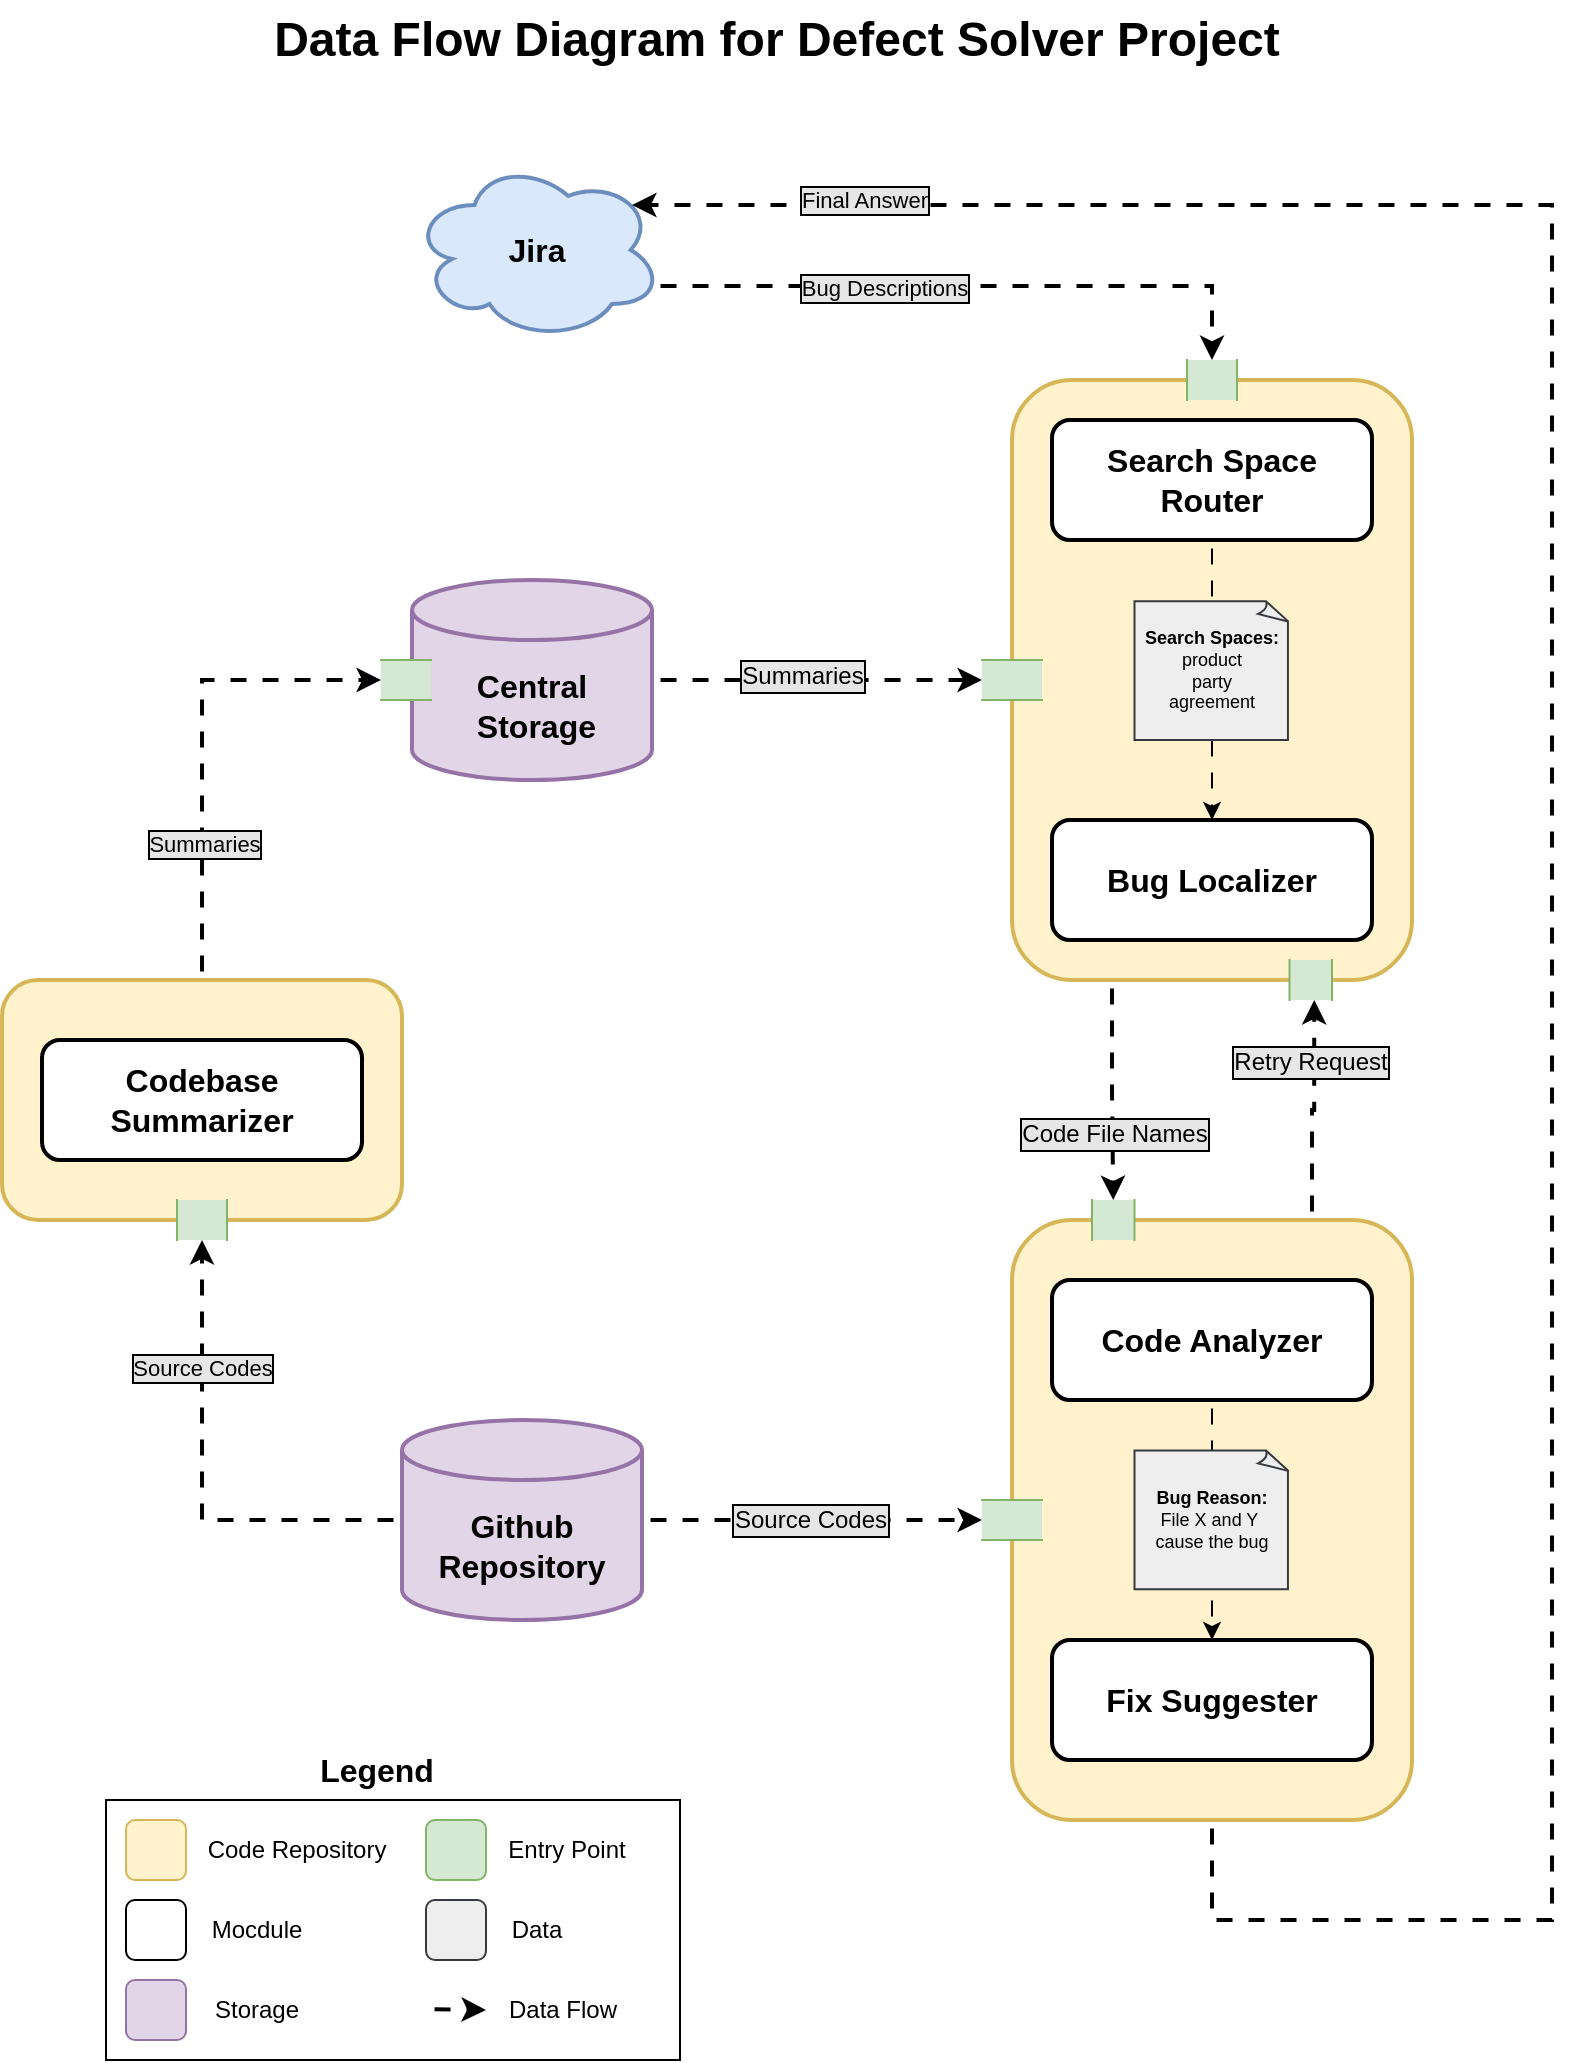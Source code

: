 <mxfile version="28.0.6">
  <diagram name="high-level" id="8rhoOqw4lAW-YxbNaO4g">
    <mxGraphModel dx="1507" dy="681" grid="1" gridSize="10" guides="1" tooltips="1" connect="1" arrows="1" fold="1" page="1" pageScale="1" pageWidth="850" pageHeight="1100" math="0" shadow="0">
      <root>
        <mxCell id="0" />
        <mxCell id="1" parent="0" />
        <mxCell id="7PWmq4WOUG5EYxaoeOnH-63" style="edgeStyle=orthogonalEdgeStyle;rounded=0;orthogonalLoop=1;jettySize=auto;html=1;exitX=0.75;exitY=0;exitDx=0;exitDy=0;entryX=0.75;entryY=1;entryDx=0;entryDy=0;strokeWidth=2;flowAnimation=1;" parent="1" source="7PWmq4WOUG5EYxaoeOnH-69" target="7PWmq4WOUG5EYxaoeOnH-12" edge="1">
          <mxGeometry relative="1" as="geometry" />
        </mxCell>
        <mxCell id="7PWmq4WOUG5EYxaoeOnH-44" value="" style="rounded=1;whiteSpace=wrap;html=1;fillColor=#fff2cc;strokeColor=#d6b656;strokeWidth=2;" parent="1" vertex="1">
          <mxGeometry x="543" y="650" width="200" height="300" as="geometry" />
        </mxCell>
        <mxCell id="7PWmq4WOUG5EYxaoeOnH-61" style="edgeStyle=orthogonalEdgeStyle;rounded=0;orthogonalLoop=1;jettySize=auto;html=1;exitX=0.25;exitY=1;exitDx=0;exitDy=0;entryX=0.5;entryY=0;entryDx=0;entryDy=0;strokeWidth=2;flowAnimation=1;" parent="1" source="7PWmq4WOUG5EYxaoeOnH-12" target="7PWmq4WOUG5EYxaoeOnH-68" edge="1">
          <mxGeometry relative="1" as="geometry" />
        </mxCell>
        <mxCell id="7PWmq4WOUG5EYxaoeOnH-62" value="Code File Names" style="edgeLabel;html=1;align=center;verticalAlign=middle;resizable=0;points=[];fontSize=12;labelBorderColor=default;spacingLeft=0;spacing=2;textShadow=0;labelBackgroundColor=light-dark(#E6E6E6,#CCCCCC);" parent="7PWmq4WOUG5EYxaoeOnH-61" vertex="1" connectable="0">
          <mxGeometry x="-0.209" y="1" relative="1" as="geometry">
            <mxPoint y="33" as="offset" />
          </mxGeometry>
        </mxCell>
        <mxCell id="7PWmq4WOUG5EYxaoeOnH-12" value="" style="rounded=1;whiteSpace=wrap;html=1;fillColor=#fff2cc;strokeColor=#d6b656;strokeWidth=2;" parent="1" vertex="1">
          <mxGeometry x="543" y="230" width="200" height="300" as="geometry" />
        </mxCell>
        <mxCell id="7PWmq4WOUG5EYxaoeOnH-57" style="edgeStyle=orthogonalEdgeStyle;rounded=0;orthogonalLoop=1;jettySize=auto;html=1;exitX=0.5;exitY=1;exitDx=0;exitDy=0;flowAnimation=1;" parent="1" source="7PWmq4WOUG5EYxaoeOnH-1" target="7PWmq4WOUG5EYxaoeOnH-8" edge="1">
          <mxGeometry relative="1" as="geometry" />
        </mxCell>
        <mxCell id="7PWmq4WOUG5EYxaoeOnH-1" value="Search Space Router" style="rounded=1;whiteSpace=wrap;html=1;fontSize=16;fontStyle=1;strokeWidth=2;" parent="1" vertex="1">
          <mxGeometry x="563" y="250" width="160" height="60" as="geometry" />
        </mxCell>
        <mxCell id="7PWmq4WOUG5EYxaoeOnH-40" style="edgeStyle=orthogonalEdgeStyle;rounded=0;orthogonalLoop=1;jettySize=auto;html=1;exitX=1;exitY=0.5;exitDx=0;exitDy=0;exitPerimeter=0;entryX=0.5;entryY=1;entryDx=0;entryDy=0;curved=0;flowAnimation=1;strokeWidth=2;" parent="1" source="7PWmq4WOUG5EYxaoeOnH-4" target="7PWmq4WOUG5EYxaoeOnH-36" edge="1">
          <mxGeometry relative="1" as="geometry" />
        </mxCell>
        <mxCell id="7PWmq4WOUG5EYxaoeOnH-41" value="Summaries" style="edgeLabel;html=1;align=center;verticalAlign=middle;resizable=0;points=[];fontSize=12;labelBorderColor=default;spacingLeft=0;spacing=2;textShadow=0;labelBackgroundColor=light-dark(#E6E6E6,#CCCCCC);" parent="7PWmq4WOUG5EYxaoeOnH-40" vertex="1" connectable="0">
          <mxGeometry x="-0.094" y="2" relative="1" as="geometry">
            <mxPoint as="offset" />
          </mxGeometry>
        </mxCell>
        <mxCell id="7PWmq4WOUG5EYxaoeOnH-4" value="Central&lt;div&gt;&amp;nbsp;Storage&lt;/div&gt;" style="shape=cylinder3;whiteSpace=wrap;html=1;boundedLbl=1;backgroundOutline=1;size=15;fontSize=16;fontStyle=1;fillColor=#e1d5e7;strokeColor=#9673a6;strokeWidth=2;" parent="1" vertex="1">
          <mxGeometry x="243" y="330" width="120" height="100" as="geometry" />
        </mxCell>
        <mxCell id="7PWmq4WOUG5EYxaoeOnH-59" style="edgeStyle=orthogonalEdgeStyle;rounded=0;orthogonalLoop=1;jettySize=auto;html=1;exitX=1;exitY=0.5;exitDx=0;exitDy=0;exitPerimeter=0;strokeWidth=2;flowAnimation=1;" parent="1" source="7PWmq4WOUG5EYxaoeOnH-6" target="7PWmq4WOUG5EYxaoeOnH-58" edge="1">
          <mxGeometry relative="1" as="geometry" />
        </mxCell>
        <mxCell id="7PWmq4WOUG5EYxaoeOnH-60" value="Source Codes" style="edgeLabel;html=1;align=center;verticalAlign=middle;resizable=0;points=[];fontSize=12;labelBorderColor=default;spacingLeft=0;spacing=2;textShadow=0;labelBackgroundColor=light-dark(#E6E6E6,#CCCCCC);" parent="7PWmq4WOUG5EYxaoeOnH-59" vertex="1" connectable="0">
          <mxGeometry x="-0.013" y="4" relative="1" as="geometry">
            <mxPoint y="4" as="offset" />
          </mxGeometry>
        </mxCell>
        <mxCell id="qweAboXJB8M_yUlDnVI1-8" style="edgeStyle=orthogonalEdgeStyle;rounded=0;orthogonalLoop=1;jettySize=auto;html=1;exitX=0;exitY=0.5;exitDx=0;exitDy=0;exitPerimeter=0;entryX=0.5;entryY=1;entryDx=0;entryDy=0;strokeWidth=2;flowAnimation=1;" parent="1" source="7PWmq4WOUG5EYxaoeOnH-6" target="qweAboXJB8M_yUlDnVI1-5" edge="1">
          <mxGeometry relative="1" as="geometry" />
        </mxCell>
        <mxCell id="qweAboXJB8M_yUlDnVI1-11" value="Source Codes" style="edgeLabel;html=1;align=center;verticalAlign=middle;resizable=0;points=[];labelBackgroundColor=#E6E6E6;labelBorderColor=default;" parent="qweAboXJB8M_yUlDnVI1-8" vertex="1" connectable="0">
          <mxGeometry x="0.468" relative="1" as="geometry">
            <mxPoint as="offset" />
          </mxGeometry>
        </mxCell>
        <mxCell id="7PWmq4WOUG5EYxaoeOnH-6" value="Github Repository" style="shape=cylinder3;whiteSpace=wrap;html=1;boundedLbl=1;backgroundOutline=1;size=15;fontStyle=1;fillColor=#e1d5e7;strokeColor=#9673a6;fontSize=16;strokeWidth=2;" parent="1" vertex="1">
          <mxGeometry x="238" y="750" width="120" height="100" as="geometry" />
        </mxCell>
        <mxCell id="7PWmq4WOUG5EYxaoeOnH-7" value="Jira" style="ellipse;shape=cloud;whiteSpace=wrap;html=1;fontStyle=1;fontSize=16;fillColor=#dae8fc;strokeColor=#6c8ebf;strokeWidth=2;" parent="1" vertex="1">
          <mxGeometry x="243" y="120" width="125" height="90" as="geometry" />
        </mxCell>
        <mxCell id="7PWmq4WOUG5EYxaoeOnH-8" value="Bug Localizer" style="rounded=1;whiteSpace=wrap;html=1;fontSize=16;fontStyle=1;strokeWidth=2;" parent="1" vertex="1">
          <mxGeometry x="563" y="450" width="160" height="60" as="geometry" />
        </mxCell>
        <mxCell id="7PWmq4WOUG5EYxaoeOnH-79" style="edgeStyle=orthogonalEdgeStyle;rounded=0;orthogonalLoop=1;jettySize=auto;html=1;exitX=0.5;exitY=1;exitDx=0;exitDy=0;entryX=0.5;entryY=0;entryDx=0;entryDy=0;flowAnimation=1;" parent="1" source="7PWmq4WOUG5EYxaoeOnH-9" target="7PWmq4WOUG5EYxaoeOnH-10" edge="1">
          <mxGeometry relative="1" as="geometry" />
        </mxCell>
        <mxCell id="7PWmq4WOUG5EYxaoeOnH-9" value="Code Analyzer" style="rounded=1;whiteSpace=wrap;html=1;fontStyle=1;fontSize=16;strokeWidth=2;" parent="1" vertex="1">
          <mxGeometry x="563" y="680" width="160" height="60" as="geometry" />
        </mxCell>
        <mxCell id="7PWmq4WOUG5EYxaoeOnH-10" value="Fix Suggester" style="rounded=1;whiteSpace=wrap;html=1;fontStyle=1;fontSize=16;strokeWidth=2;" parent="1" vertex="1">
          <mxGeometry x="563" y="860" width="160" height="60" as="geometry" />
        </mxCell>
        <mxCell id="7PWmq4WOUG5EYxaoeOnH-16" value="" style="edgeStyle=orthogonalEdgeStyle;rounded=0;orthogonalLoop=1;jettySize=auto;html=1;exitX=0.96;exitY=0.7;exitDx=0;exitDy=0;exitPerimeter=0;entryX=0.5;entryY=0;entryDx=0;entryDy=0;flowAnimation=1;strokeWidth=2;" parent="1" source="7PWmq4WOUG5EYxaoeOnH-7" target="7PWmq4WOUG5EYxaoeOnH-17" edge="1">
          <mxGeometry relative="1" as="geometry">
            <mxPoint x="513" y="140" as="sourcePoint" />
            <mxPoint x="643" y="220" as="targetPoint" />
          </mxGeometry>
        </mxCell>
        <mxCell id="7PWmq4WOUG5EYxaoeOnH-39" value="Bug Descriptions" style="edgeLabel;html=1;align=center;verticalAlign=middle;resizable=0;points=[];labelBorderColor=default;textShadow=0;labelBackgroundColor=#E6E6E6;" parent="7PWmq4WOUG5EYxaoeOnH-16" vertex="1" connectable="0">
          <mxGeometry x="-0.272" y="-1" relative="1" as="geometry">
            <mxPoint as="offset" />
          </mxGeometry>
        </mxCell>
        <mxCell id="7PWmq4WOUG5EYxaoeOnH-17" value="" style="shape=partialRectangle;whiteSpace=wrap;html=1;bottom=0;top=0;fillColor=#d5e8d4;strokeColor=#82b366;" parent="1" vertex="1">
          <mxGeometry x="630.5" y="220" width="25" height="20" as="geometry" />
        </mxCell>
        <mxCell id="7PWmq4WOUG5EYxaoeOnH-23" value="&lt;div&gt;&lt;b&gt;Search Spaces:&lt;/b&gt;&lt;/div&gt;product&lt;div&gt;party&lt;/div&gt;&lt;div&gt;agreement&lt;/div&gt;" style="whiteSpace=wrap;html=1;shape=mxgraph.basic.document;fillColor=#eeeeee;strokeColor=#36393d;fontSize=9;" parent="1" vertex="1">
          <mxGeometry x="604.25" y="340.63" width="77.5" height="69.37" as="geometry" />
        </mxCell>
        <mxCell id="7PWmq4WOUG5EYxaoeOnH-36" value="" style="shape=partialRectangle;whiteSpace=wrap;html=1;bottom=0;top=0;fillColor=#d5e8d4;strokeColor=#82b366;rotation=90;" parent="1" vertex="1">
          <mxGeometry x="533" y="365" width="20" height="30" as="geometry" />
        </mxCell>
        <mxCell id="7PWmq4WOUG5EYxaoeOnH-58" value="" style="shape=partialRectangle;whiteSpace=wrap;html=1;bottom=0;top=0;fillColor=#d5e8d4;strokeColor=#82b366;rotation=90;" parent="1" vertex="1">
          <mxGeometry x="533" y="785" width="20" height="30" as="geometry" />
        </mxCell>
        <mxCell id="7PWmq4WOUG5EYxaoeOnH-67" value="Legend" style="text;html=1;align=center;verticalAlign=middle;resizable=0;points=[];autosize=1;strokeColor=none;fillColor=none;fontStyle=1;fontSize=16;" parent="1" vertex="1">
          <mxGeometry x="185" y="910" width="80" height="30" as="geometry" />
        </mxCell>
        <mxCell id="7PWmq4WOUG5EYxaoeOnH-68" value="" style="shape=partialRectangle;whiteSpace=wrap;html=1;bottom=0;top=0;fillColor=#d5e8d4;strokeColor=#82b366;" parent="1" vertex="1">
          <mxGeometry x="583" y="640" width="21.25" height="20" as="geometry" />
        </mxCell>
        <mxCell id="7PWmq4WOUG5EYxaoeOnH-70" value="" style="edgeStyle=orthogonalEdgeStyle;rounded=0;orthogonalLoop=1;jettySize=auto;html=1;exitX=0.75;exitY=0;exitDx=0;exitDy=0;entryX=0.582;entryY=1;entryDx=0;entryDy=0;strokeWidth=2;flowAnimation=1;entryPerimeter=0;" parent="1" source="7PWmq4WOUG5EYxaoeOnH-44" target="7PWmq4WOUG5EYxaoeOnH-69" edge="1">
          <mxGeometry relative="1" as="geometry">
            <mxPoint x="693" y="650" as="sourcePoint" />
            <mxPoint x="693" y="530" as="targetPoint" />
          </mxGeometry>
        </mxCell>
        <mxCell id="7PWmq4WOUG5EYxaoeOnH-71" value="Retry Request" style="edgeLabel;html=1;align=center;verticalAlign=middle;resizable=0;points=[];fontSize=12;labelBorderColor=default;spacingLeft=0;spacing=2;textShadow=0;labelBackgroundColor=light-dark(#E6E6E6,#CCCCCC);" parent="7PWmq4WOUG5EYxaoeOnH-70" vertex="1" connectable="0">
          <mxGeometry x="-0.036" y="3" relative="1" as="geometry">
            <mxPoint x="2" y="-26" as="offset" />
          </mxGeometry>
        </mxCell>
        <mxCell id="7PWmq4WOUG5EYxaoeOnH-69" value="" style="shape=partialRectangle;whiteSpace=wrap;html=1;bottom=0;top=0;fillColor=#d5e8d4;strokeColor=#82b366;" parent="1" vertex="1">
          <mxGeometry x="681.75" y="520" width="21.25" height="20" as="geometry" />
        </mxCell>
        <mxCell id="7PWmq4WOUG5EYxaoeOnH-64" value="" style="rounded=0;whiteSpace=wrap;html=1;movable=1;resizable=1;rotatable=1;deletable=1;editable=1;locked=0;connectable=1;" parent="1" vertex="1">
          <mxGeometry x="90" y="940" width="287" height="130" as="geometry" />
        </mxCell>
        <mxCell id="7PWmq4WOUG5EYxaoeOnH-48" value="" style="rounded=1;whiteSpace=wrap;html=1;fillColor=#fff2cc;strokeColor=#d6b656;movable=1;resizable=1;rotatable=1;deletable=1;editable=1;locked=0;connectable=1;" parent="1" vertex="1">
          <mxGeometry x="100" y="950" width="30" height="30" as="geometry" />
        </mxCell>
        <mxCell id="7PWmq4WOUG5EYxaoeOnH-51" value="Code Repository" style="text;html=1;align=center;verticalAlign=middle;resizable=1;points=[];autosize=1;strokeColor=none;fillColor=none;movable=1;rotatable=1;deletable=1;editable=1;locked=0;connectable=1;" parent="1" vertex="1">
          <mxGeometry x="130" y="950" width="110" height="30" as="geometry" />
        </mxCell>
        <mxCell id="7PWmq4WOUG5EYxaoeOnH-52" value="" style="rounded=1;whiteSpace=wrap;html=1;fontSize=14;fontStyle=1;movable=1;resizable=1;rotatable=1;deletable=1;editable=1;locked=0;connectable=1;" parent="1" vertex="1">
          <mxGeometry x="100" y="990" width="30" height="30" as="geometry" />
        </mxCell>
        <mxCell id="7PWmq4WOUG5EYxaoeOnH-53" value="Mocdule" style="text;html=1;align=center;verticalAlign=middle;resizable=1;points=[];autosize=1;strokeColor=none;fillColor=none;movable=1;rotatable=1;deletable=1;editable=1;locked=0;connectable=1;" parent="1" vertex="1">
          <mxGeometry x="130" y="990" width="70" height="30" as="geometry" />
        </mxCell>
        <mxCell id="7PWmq4WOUG5EYxaoeOnH-54" value="" style="rounded=1;whiteSpace=wrap;html=1;fontSize=14;fontStyle=1;fillColor=#e1d5e7;strokeColor=#9673a6;movable=1;resizable=1;rotatable=1;deletable=1;editable=1;locked=0;connectable=1;" parent="1" vertex="1">
          <mxGeometry x="100" y="1030" width="30" height="30" as="geometry" />
        </mxCell>
        <mxCell id="7PWmq4WOUG5EYxaoeOnH-55" value="Storage" style="text;html=1;align=center;verticalAlign=middle;resizable=1;points=[];autosize=1;strokeColor=none;fillColor=none;movable=1;rotatable=1;deletable=1;editable=1;locked=0;connectable=1;" parent="1" vertex="1">
          <mxGeometry x="130" y="1030" width="70" height="30" as="geometry" />
        </mxCell>
        <mxCell id="7PWmq4WOUG5EYxaoeOnH-73" value="" style="rounded=1;whiteSpace=wrap;html=1;fontSize=14;fontStyle=1;movable=1;resizable=1;rotatable=1;deletable=1;editable=1;locked=0;connectable=1;fillColor=#d5e8d4;strokeColor=#82b366;" parent="1" vertex="1">
          <mxGeometry x="250" y="950" width="30" height="30" as="geometry" />
        </mxCell>
        <mxCell id="7PWmq4WOUG5EYxaoeOnH-74" value="Entry Point" style="text;html=1;align=center;verticalAlign=middle;resizable=1;points=[];autosize=1;strokeColor=none;fillColor=none;movable=1;rotatable=1;deletable=1;editable=1;locked=0;connectable=1;" parent="1" vertex="1">
          <mxGeometry x="280" y="950" width="80" height="30" as="geometry" />
        </mxCell>
        <mxCell id="7PWmq4WOUG5EYxaoeOnH-76" value="&lt;div&gt;Bug Reason:&lt;/div&gt;&lt;div&gt;&lt;span style=&quot;font-weight: normal;&quot;&gt;File X and Y&amp;nbsp;&lt;/span&gt;&lt;/div&gt;&lt;div&gt;&lt;span style=&quot;font-weight: 400;&quot;&gt;cause the bug&lt;/span&gt;&lt;/div&gt;" style="whiteSpace=wrap;html=1;shape=mxgraph.basic.document;fillColor=#eeeeee;strokeColor=#36393d;fontSize=9;fontStyle=1" parent="1" vertex="1">
          <mxGeometry x="604.25" y="765.31" width="77.5" height="69.37" as="geometry" />
        </mxCell>
        <mxCell id="7PWmq4WOUG5EYxaoeOnH-80" style="edgeStyle=orthogonalEdgeStyle;rounded=0;orthogonalLoop=1;jettySize=auto;html=1;exitX=0.5;exitY=1;exitDx=0;exitDy=0;entryX=0.88;entryY=0.25;entryDx=0;entryDy=0;entryPerimeter=0;strokeWidth=2;flowAnimation=1;" parent="1" source="7PWmq4WOUG5EYxaoeOnH-44" target="7PWmq4WOUG5EYxaoeOnH-7" edge="1">
          <mxGeometry relative="1" as="geometry">
            <Array as="points">
              <mxPoint x="643" y="1000" />
              <mxPoint x="813" y="1000" />
              <mxPoint x="813" y="143" />
            </Array>
          </mxGeometry>
        </mxCell>
        <mxCell id="7PWmq4WOUG5EYxaoeOnH-82" value="Final Answer" style="edgeLabel;html=1;align=center;verticalAlign=middle;resizable=0;points=[];labelBorderColor=default;spacingLeft=0;spacing=2;textShadow=0;labelBackgroundColor=#E6E6E6;" parent="7PWmq4WOUG5EYxaoeOnH-80" vertex="1" connectable="0">
          <mxGeometry x="0.849" y="-3" relative="1" as="geometry">
            <mxPoint as="offset" />
          </mxGeometry>
        </mxCell>
        <mxCell id="7PWmq4WOUG5EYxaoeOnH-83" value="" style="rounded=1;whiteSpace=wrap;html=1;fontSize=14;fontStyle=1;movable=1;resizable=1;rotatable=1;deletable=1;editable=1;locked=0;connectable=1;fillColor=#eeeeee;strokeColor=#36393d;" parent="1" vertex="1">
          <mxGeometry x="250" y="990" width="30" height="30" as="geometry" />
        </mxCell>
        <mxCell id="7PWmq4WOUG5EYxaoeOnH-84" value="Data" style="text;html=1;align=center;verticalAlign=middle;resizable=1;points=[];autosize=1;strokeColor=none;fillColor=none;movable=1;rotatable=1;deletable=1;editable=1;locked=0;connectable=1;" parent="1" vertex="1">
          <mxGeometry x="280" y="990" width="50" height="30" as="geometry" />
        </mxCell>
        <mxCell id="7PWmq4WOUG5EYxaoeOnH-85" value="" style="endArrow=classic;html=1;rounded=0;flowAnimation=1;strokeWidth=2;" parent="1" edge="1">
          <mxGeometry width="50" height="50" relative="1" as="geometry">
            <mxPoint x="250" y="1044.5" as="sourcePoint" />
            <mxPoint x="280" y="1045" as="targetPoint" />
          </mxGeometry>
        </mxCell>
        <mxCell id="7PWmq4WOUG5EYxaoeOnH-86" value="Data Flow" style="text;html=1;align=center;verticalAlign=middle;resizable=1;points=[];autosize=1;strokeColor=none;fillColor=none;movable=1;rotatable=1;deletable=1;editable=1;locked=0;connectable=1;" parent="1" vertex="1">
          <mxGeometry x="278" y="1030" width="80" height="30" as="geometry" />
        </mxCell>
        <mxCell id="7PWmq4WOUG5EYxaoeOnH-87" value="Data Flow Diagram for Defect Solver Project" style="text;html=1;align=center;verticalAlign=middle;resizable=0;points=[];autosize=1;strokeColor=none;fillColor=none;fontStyle=1;fontSize=24;" parent="1" vertex="1">
          <mxGeometry x="175" y="40" width="500" height="40" as="geometry" />
        </mxCell>
        <mxCell id="qweAboXJB8M_yUlDnVI1-1" value="" style="rounded=1;whiteSpace=wrap;html=1;fillColor=#fff2cc;strokeColor=#d6b656;strokeWidth=2;" parent="1" vertex="1">
          <mxGeometry x="38" y="530" width="200" height="120" as="geometry" />
        </mxCell>
        <mxCell id="qweAboXJB8M_yUlDnVI1-2" value="Codebase Summarizer" style="rounded=1;whiteSpace=wrap;html=1;fontSize=16;fontStyle=1;strokeWidth=2;" parent="1" vertex="1">
          <mxGeometry x="58" y="560" width="160" height="60" as="geometry" />
        </mxCell>
        <mxCell id="qweAboXJB8M_yUlDnVI1-5" value="" style="shape=partialRectangle;whiteSpace=wrap;html=1;bottom=0;top=0;fillColor=#d5e8d4;strokeColor=#82b366;" parent="1" vertex="1">
          <mxGeometry x="125.5" y="640" width="25" height="20" as="geometry" />
        </mxCell>
        <mxCell id="qweAboXJB8M_yUlDnVI1-9" style="edgeStyle=orthogonalEdgeStyle;rounded=0;orthogonalLoop=1;jettySize=auto;html=1;exitX=0.5;exitY=0;exitDx=0;exitDy=0;entryX=0.5;entryY=0;entryDx=0;entryDy=0;strokeWidth=2;flowAnimation=1;" parent="1" source="qweAboXJB8M_yUlDnVI1-1" target="qweAboXJB8M_yUlDnVI1-13" edge="1">
          <mxGeometry relative="1" as="geometry" />
        </mxCell>
        <mxCell id="qweAboXJB8M_yUlDnVI1-10" value="Summaries" style="edgeLabel;html=1;align=center;verticalAlign=middle;resizable=0;points=[];labelBackgroundColor=#E6E6E6;labelBorderColor=default;" parent="qweAboXJB8M_yUlDnVI1-9" vertex="1" connectable="0">
          <mxGeometry x="-0.427" y="-1" relative="1" as="geometry">
            <mxPoint as="offset" />
          </mxGeometry>
        </mxCell>
        <mxCell id="qweAboXJB8M_yUlDnVI1-13" value="" style="shape=partialRectangle;whiteSpace=wrap;html=1;bottom=0;top=0;fillColor=#d5e8d4;strokeColor=#82b366;rotation=-90;" parent="1" vertex="1">
          <mxGeometry x="230" y="367.5" width="20" height="25" as="geometry" />
        </mxCell>
      </root>
    </mxGraphModel>
  </diagram>
</mxfile>
